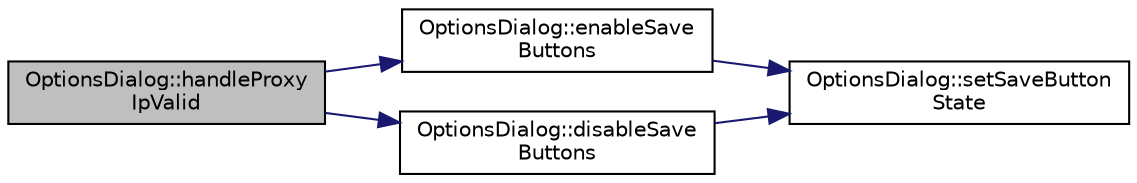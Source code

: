 digraph "OptionsDialog::handleProxyIpValid"
{
  edge [fontname="Helvetica",fontsize="10",labelfontname="Helvetica",labelfontsize="10"];
  node [fontname="Helvetica",fontsize="10",shape=record];
  rankdir="LR";
  Node37 [label="OptionsDialog::handleProxy\lIpValid",height=0.2,width=0.4,color="black", fillcolor="grey75", style="filled", fontcolor="black"];
  Node37 -> Node38 [color="midnightblue",fontsize="10",style="solid",fontname="Helvetica"];
  Node38 [label="OptionsDialog::enableSave\lButtons",height=0.2,width=0.4,color="black", fillcolor="white", style="filled",URL="$db/d61/class_options_dialog.html#a52a83a146b2c30e9840e49b47666a441"];
  Node38 -> Node39 [color="midnightblue",fontsize="10",style="solid",fontname="Helvetica"];
  Node39 [label="OptionsDialog::setSaveButton\lState",height=0.2,width=0.4,color="black", fillcolor="white", style="filled",URL="$db/d61/class_options_dialog.html#a14ead5c45ecea93877ddcab8ab919043"];
  Node37 -> Node40 [color="midnightblue",fontsize="10",style="solid",fontname="Helvetica"];
  Node40 [label="OptionsDialog::disableSave\lButtons",height=0.2,width=0.4,color="black", fillcolor="white", style="filled",URL="$db/d61/class_options_dialog.html#a864310ba6ce37f4d7ae6800f0a49fc5c"];
  Node40 -> Node39 [color="midnightblue",fontsize="10",style="solid",fontname="Helvetica"];
}
